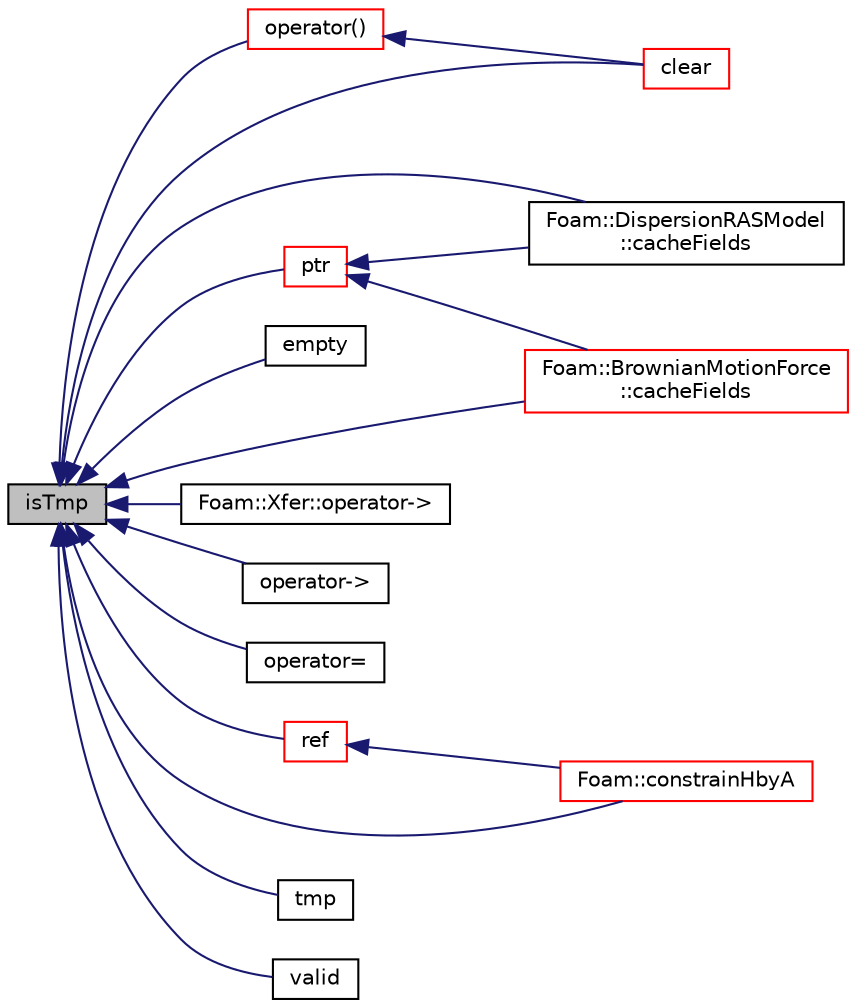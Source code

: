 digraph "isTmp"
{
  bgcolor="transparent";
  edge [fontname="Helvetica",fontsize="10",labelfontname="Helvetica",labelfontsize="10"];
  node [fontname="Helvetica",fontsize="10",shape=record];
  rankdir="LR";
  Node1 [label="isTmp",height=0.2,width=0.4,color="black", fillcolor="grey75", style="filled", fontcolor="black"];
  Node1 -> Node2 [dir="back",color="midnightblue",fontsize="10",style="solid",fontname="Helvetica"];
  Node2 [label="Foam::DispersionRASModel\l::cacheFields",height=0.2,width=0.4,color="black",URL="$a00555.html#a6005414ac27ae3e0b5a783ba216c1906",tooltip="Cache carrier fields. "];
  Node1 -> Node3 [dir="back",color="midnightblue",fontsize="10",style="solid",fontname="Helvetica"];
  Node3 [label="Foam::BrownianMotionForce\l::cacheFields",height=0.2,width=0.4,color="red",URL="$a00162.html#a6005414ac27ae3e0b5a783ba216c1906",tooltip="Cache fields. "];
  Node1 -> Node4 [dir="back",color="midnightblue",fontsize="10",style="solid",fontname="Helvetica"];
  Node4 [label="clear",height=0.2,width=0.4,color="red",URL="$a02713.html#a5b0c20bea8c40bf73b3160cb1e0da350",tooltip="If object pointer points to valid object: "];
  Node1 -> Node5 [dir="back",color="midnightblue",fontsize="10",style="solid",fontname="Helvetica"];
  Node5 [label="Foam::constrainHbyA",height=0.2,width=0.4,color="red",URL="$a10936.html#abce55f11a96150ac0fb5e20d59da3cfd"];
  Node1 -> Node6 [dir="back",color="midnightblue",fontsize="10",style="solid",fontname="Helvetica"];
  Node6 [label="empty",height=0.2,width=0.4,color="black",URL="$a02713.html#ac6e61de369e994009e36f344f99c15ad",tooltip="Return true if this temporary object empty,. "];
  Node1 -> Node7 [dir="back",color="midnightblue",fontsize="10",style="solid",fontname="Helvetica"];
  Node7 [label="operator()",height=0.2,width=0.4,color="red",URL="$a02713.html#a67ab9fec03fbd870322d975c8876d3d6",tooltip="Const dereference operator. "];
  Node7 -> Node4 [dir="back",color="midnightblue",fontsize="10",style="solid",fontname="Helvetica"];
  Node1 -> Node8 [dir="back",color="midnightblue",fontsize="10",style="solid",fontname="Helvetica"];
  Node8 [label="Foam::Xfer::operator-\>",height=0.2,width=0.4,color="black",URL="$a03002.html#a01a2431b4e56f4c9bddd7094e87d2d79",tooltip="Pointer to the underlying datatype. "];
  Node1 -> Node9 [dir="back",color="midnightblue",fontsize="10",style="solid",fontname="Helvetica"];
  Node9 [label="operator-\>",height=0.2,width=0.4,color="black",URL="$a02713.html#a4442b1b9eab40e7939e1e01cdedcb7ae",tooltip="Return object pointer. "];
  Node1 -> Node10 [dir="back",color="midnightblue",fontsize="10",style="solid",fontname="Helvetica"];
  Node10 [label="operator=",height=0.2,width=0.4,color="black",URL="$a02713.html#ab9637e6871965010bf36adf76dbae8b5",tooltip="Assignment transfering the temporary T to this tmp. "];
  Node1 -> Node11 [dir="back",color="midnightblue",fontsize="10",style="solid",fontname="Helvetica"];
  Node11 [label="ptr",height=0.2,width=0.4,color="red",URL="$a02713.html#ae945b04459fc65065e2f0982b0b549f0",tooltip="Return tmp pointer for reuse. "];
  Node11 -> Node2 [dir="back",color="midnightblue",fontsize="10",style="solid",fontname="Helvetica"];
  Node11 -> Node3 [dir="back",color="midnightblue",fontsize="10",style="solid",fontname="Helvetica"];
  Node1 -> Node12 [dir="back",color="midnightblue",fontsize="10",style="solid",fontname="Helvetica"];
  Node12 [label="ref",height=0.2,width=0.4,color="red",URL="$a02713.html#a355da090b61b5b48e7435dec5942b7e9",tooltip="Return non-const reference or generate a fatal error. "];
  Node12 -> Node5 [dir="back",color="midnightblue",fontsize="10",style="solid",fontname="Helvetica"];
  Node1 -> Node13 [dir="back",color="midnightblue",fontsize="10",style="solid",fontname="Helvetica"];
  Node13 [label="tmp",height=0.2,width=0.4,color="black",URL="$a02713.html#a1a4a608d3385f2506976573f7f543233",tooltip="Construct copy and increment reference count. "];
  Node1 -> Node14 [dir="back",color="midnightblue",fontsize="10",style="solid",fontname="Helvetica"];
  Node14 [label="valid",height=0.2,width=0.4,color="black",URL="$a02713.html#a8d985300b138b6c5556ab17ed4df3b38",tooltip="Is this temporary object valid,. "];
}
